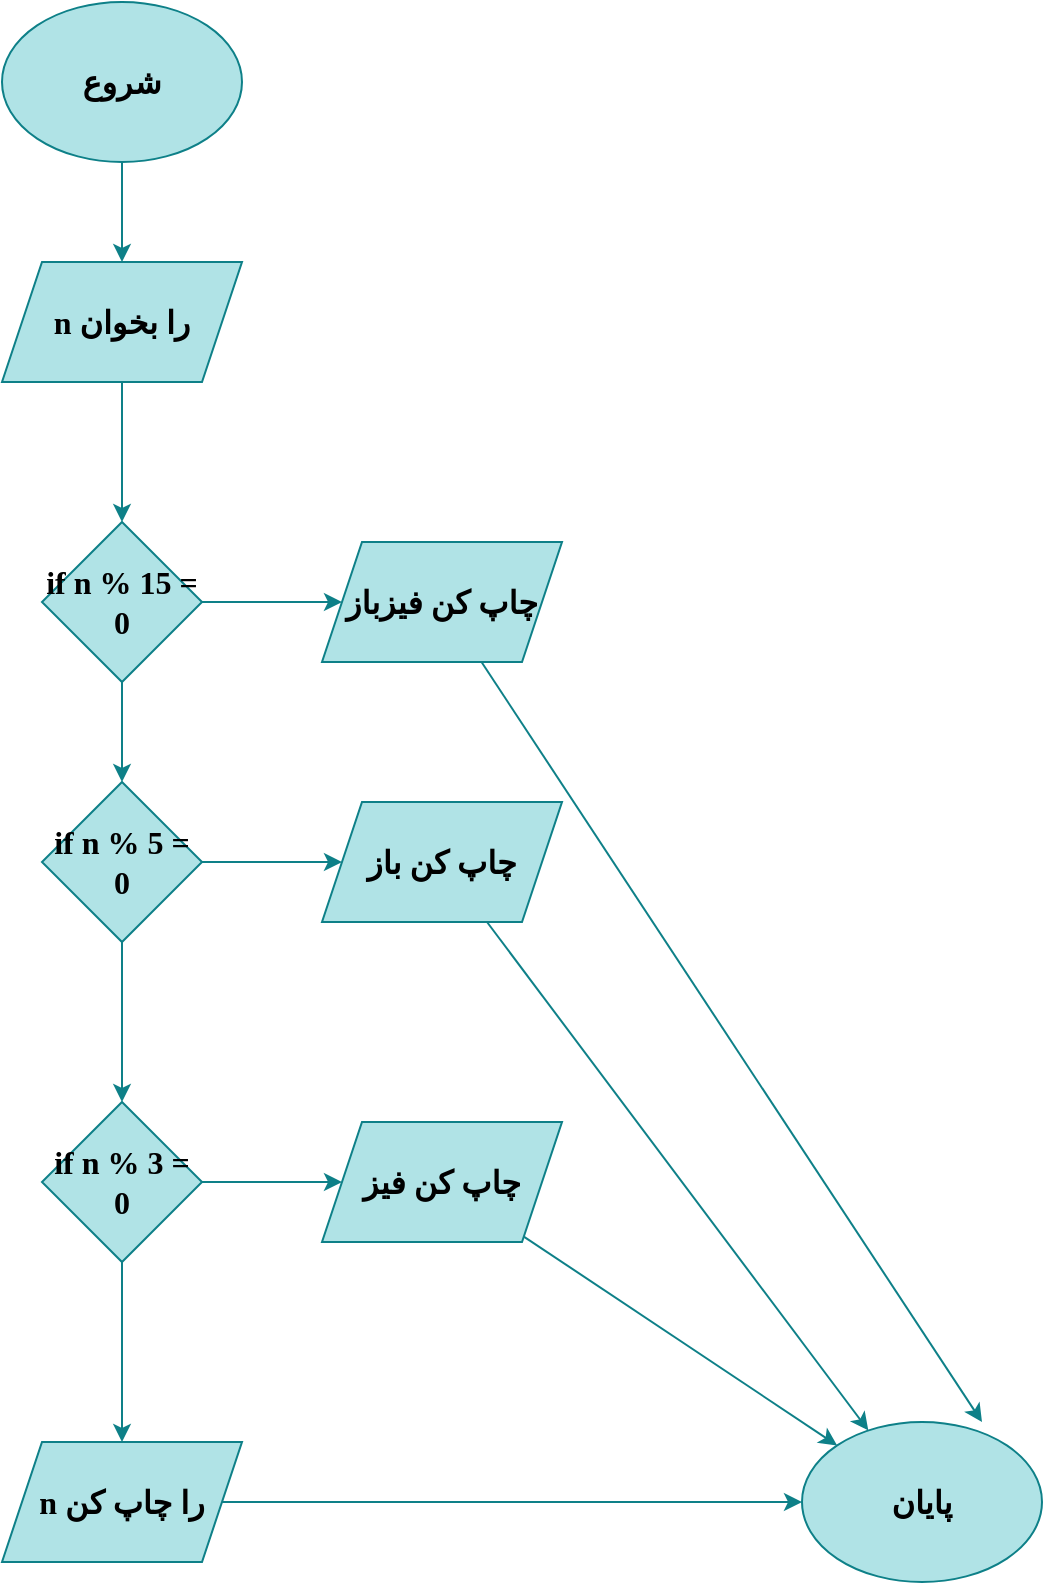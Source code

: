 <mxfile>
    <diagram id="ku70nQ0pHDrw9aP20MHm" name="Page-1">
        <mxGraphModel dx="1392" dy="784" grid="1" gridSize="10" guides="1" tooltips="1" connect="1" arrows="1" fold="1" page="1" pageScale="1" pageWidth="1100" pageHeight="850" math="0" shadow="0">
            <root>
                <mxCell id="0"/>
                <mxCell id="1" parent="0"/>
                <mxCell id="4" style="edgeStyle=none;html=1;fillColor=#b0e3e6;strokeColor=#0e8088;fontColor=#000000;fontStyle=1;fontFamily=vazir;fontSize=16;" edge="1" parent="1" source="2" target="3">
                    <mxGeometry relative="1" as="geometry"/>
                </mxCell>
                <mxCell id="2" value="شروع" style="ellipse;whiteSpace=wrap;html=1;fillColor=#b0e3e6;strokeColor=#0e8088;fontColor=#000000;fontStyle=1;fontFamily=vazir;fontSize=16;" vertex="1" parent="1">
                    <mxGeometry x="420" y="100" width="120" height="80" as="geometry"/>
                </mxCell>
                <mxCell id="6" value="" style="edgeStyle=none;html=1;fillColor=#b0e3e6;strokeColor=#0e8088;fontColor=#000000;fontStyle=1;fontFamily=vazir;fontSize=16;" edge="1" parent="1" source="3" target="5">
                    <mxGeometry relative="1" as="geometry"/>
                </mxCell>
                <mxCell id="3" value="n را بخوان" style="shape=parallelogram;perimeter=parallelogramPerimeter;whiteSpace=wrap;html=1;fixedSize=1;fillColor=#b0e3e6;strokeColor=#0e8088;fontColor=#000000;fontStyle=1;fontFamily=vazir;fontSize=16;" vertex="1" parent="1">
                    <mxGeometry x="420" y="230" width="120" height="60" as="geometry"/>
                </mxCell>
                <mxCell id="8" value="" style="edgeStyle=none;html=1;fillColor=#b0e3e6;strokeColor=#0e8088;fontColor=#000000;fontStyle=1;fontFamily=vazir;fontSize=16;" edge="1" parent="1" source="5" target="7">
                    <mxGeometry relative="1" as="geometry"/>
                </mxCell>
                <mxCell id="10" style="edgeStyle=none;html=1;fillColor=#b0e3e6;strokeColor=#0e8088;fontColor=#000000;fontStyle=1;fontFamily=vazir;fontSize=16;" edge="1" parent="1" source="5" target="9">
                    <mxGeometry relative="1" as="geometry"/>
                </mxCell>
                <mxCell id="5" value="if n % 15 = 0" style="rhombus;whiteSpace=wrap;html=1;fillColor=#b0e3e6;strokeColor=#0e8088;fontColor=#000000;fontStyle=1;fontFamily=vazir;fontSize=16;" vertex="1" parent="1">
                    <mxGeometry x="440" y="360" width="80" height="80" as="geometry"/>
                </mxCell>
                <mxCell id="23" style="edgeStyle=none;html=1;entryX=0.75;entryY=0;entryDx=0;entryDy=0;entryPerimeter=0;fillColor=#b0e3e6;strokeColor=#0e8088;fontColor=#000000;fontStyle=1;fontFamily=vazir;fontSize=16;" edge="1" parent="1" source="7" target="19">
                    <mxGeometry relative="1" as="geometry"/>
                </mxCell>
                <mxCell id="7" value="چاپ کن فیزباز" style="shape=parallelogram;perimeter=parallelogramPerimeter;whiteSpace=wrap;html=1;fixedSize=1;fillColor=#b0e3e6;strokeColor=#0e8088;fontColor=#000000;fontStyle=1;fontFamily=vazir;fontSize=16;" vertex="1" parent="1">
                    <mxGeometry x="580" y="370" width="120" height="60" as="geometry"/>
                </mxCell>
                <mxCell id="12" value="" style="edgeStyle=none;html=1;fillColor=#b0e3e6;strokeColor=#0e8088;fontColor=#000000;fontStyle=1;fontFamily=vazir;fontSize=16;" edge="1" parent="1" source="9" target="11">
                    <mxGeometry relative="1" as="geometry"/>
                </mxCell>
                <mxCell id="14" value="" style="edgeStyle=none;html=1;fillColor=#b0e3e6;strokeColor=#0e8088;fontColor=#000000;fontStyle=1;fontFamily=vazir;fontSize=16;" edge="1" parent="1" source="9" target="13">
                    <mxGeometry relative="1" as="geometry"/>
                </mxCell>
                <mxCell id="9" value="if n % 5 = 0" style="rhombus;whiteSpace=wrap;html=1;fillColor=#b0e3e6;strokeColor=#0e8088;fontColor=#000000;fontStyle=1;fontFamily=vazir;fontSize=16;" vertex="1" parent="1">
                    <mxGeometry x="440" y="490" width="80" height="80" as="geometry"/>
                </mxCell>
                <mxCell id="22" style="edgeStyle=none;html=1;fillColor=#b0e3e6;strokeColor=#0e8088;fontColor=#000000;fontStyle=1;fontFamily=vazir;fontSize=16;" edge="1" parent="1" source="11" target="19">
                    <mxGeometry relative="1" as="geometry"/>
                </mxCell>
                <mxCell id="11" value="چاپ کن باز" style="shape=parallelogram;perimeter=parallelogramPerimeter;whiteSpace=wrap;html=1;fixedSize=1;fillColor=#b0e3e6;strokeColor=#0e8088;fontColor=#000000;fontStyle=1;fontFamily=vazir;fontSize=16;" vertex="1" parent="1">
                    <mxGeometry x="580" y="500" width="120" height="60" as="geometry"/>
                </mxCell>
                <mxCell id="16" value="" style="edgeStyle=none;html=1;fillColor=#b0e3e6;strokeColor=#0e8088;fontColor=#000000;fontStyle=1;fontFamily=vazir;fontSize=16;" edge="1" parent="1" source="13" target="15">
                    <mxGeometry relative="1" as="geometry"/>
                </mxCell>
                <mxCell id="18" value="" style="edgeStyle=none;html=1;fillColor=#b0e3e6;strokeColor=#0e8088;fontColor=#000000;fontStyle=1;fontFamily=vazir;fontSize=16;" edge="1" parent="1" source="13" target="17">
                    <mxGeometry relative="1" as="geometry"/>
                </mxCell>
                <mxCell id="13" value="if n % 3 = 0" style="rhombus;whiteSpace=wrap;html=1;fillColor=#b0e3e6;strokeColor=#0e8088;fontColor=#000000;fontStyle=1;fontFamily=vazir;fontSize=16;" vertex="1" parent="1">
                    <mxGeometry x="440" y="650" width="80" height="80" as="geometry"/>
                </mxCell>
                <mxCell id="21" style="edgeStyle=none;html=1;fillColor=#b0e3e6;strokeColor=#0e8088;fontColor=#000000;fontStyle=1;fontFamily=vazir;fontSize=16;" edge="1" parent="1" source="15" target="19">
                    <mxGeometry relative="1" as="geometry"/>
                </mxCell>
                <mxCell id="15" value="چاپ کن فیز" style="shape=parallelogram;perimeter=parallelogramPerimeter;whiteSpace=wrap;html=1;fixedSize=1;fillColor=#b0e3e6;strokeColor=#0e8088;fontColor=#000000;fontStyle=1;fontFamily=vazir;fontSize=16;" vertex="1" parent="1">
                    <mxGeometry x="580" y="660" width="120" height="60" as="geometry"/>
                </mxCell>
                <mxCell id="20" style="edgeStyle=none;html=1;fillColor=#b0e3e6;strokeColor=#0e8088;fontColor=#000000;fontStyle=1;fontFamily=vazir;fontSize=16;" edge="1" parent="1" source="17" target="19">
                    <mxGeometry relative="1" as="geometry"/>
                </mxCell>
                <mxCell id="17" value="n را چاپ کن" style="shape=parallelogram;perimeter=parallelogramPerimeter;whiteSpace=wrap;html=1;fixedSize=1;fillColor=#b0e3e6;strokeColor=#0e8088;fontColor=#000000;fontStyle=1;fontFamily=vazir;fontSize=16;" vertex="1" parent="1">
                    <mxGeometry x="420" y="820" width="120" height="60" as="geometry"/>
                </mxCell>
                <mxCell id="19" value="پایان" style="ellipse;whiteSpace=wrap;html=1;fillColor=#b0e3e6;strokeColor=#0e8088;fontColor=#000000;fontStyle=1;fontFamily=vazir;fontSize=16;" vertex="1" parent="1">
                    <mxGeometry x="820" y="810" width="120" height="80" as="geometry"/>
                </mxCell>
            </root>
        </mxGraphModel>
    </diagram>
</mxfile>
